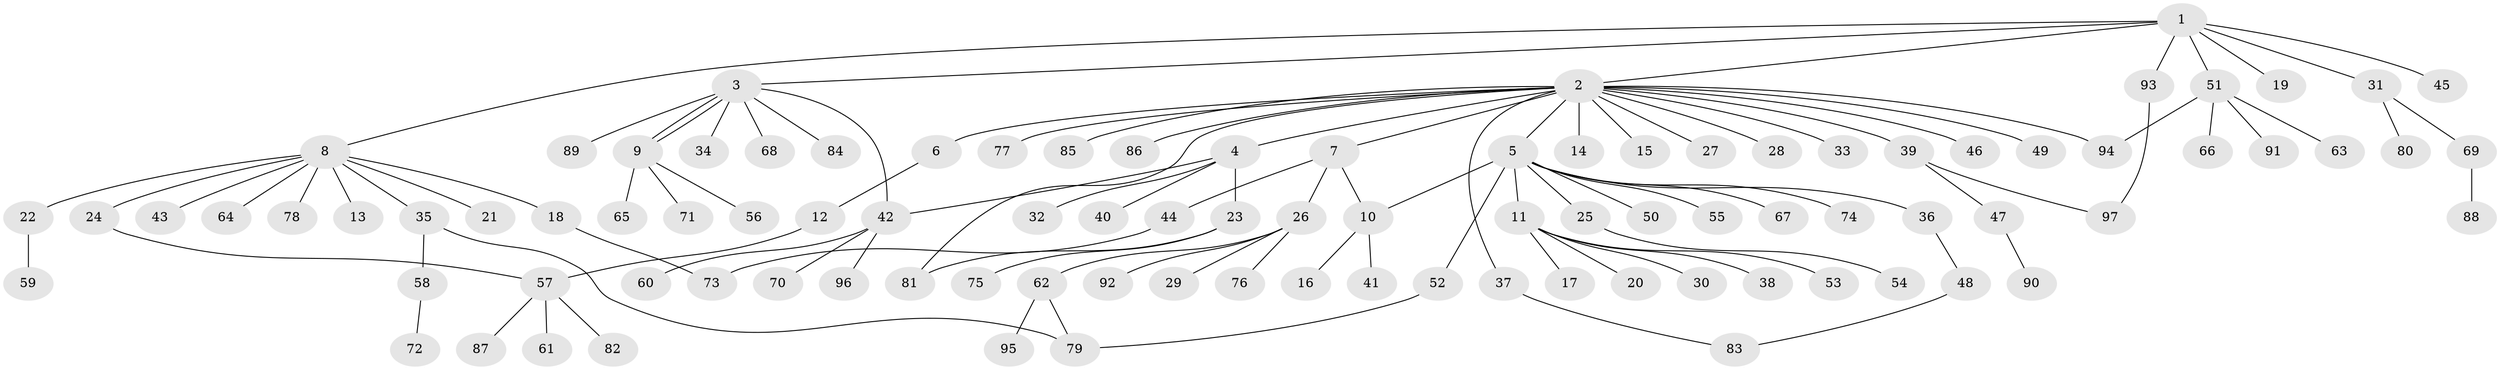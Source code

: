 // Generated by graph-tools (version 1.1) at 2025/25/03/09/25 03:25:59]
// undirected, 97 vertices, 107 edges
graph export_dot {
graph [start="1"]
  node [color=gray90,style=filled];
  1;
  2;
  3;
  4;
  5;
  6;
  7;
  8;
  9;
  10;
  11;
  12;
  13;
  14;
  15;
  16;
  17;
  18;
  19;
  20;
  21;
  22;
  23;
  24;
  25;
  26;
  27;
  28;
  29;
  30;
  31;
  32;
  33;
  34;
  35;
  36;
  37;
  38;
  39;
  40;
  41;
  42;
  43;
  44;
  45;
  46;
  47;
  48;
  49;
  50;
  51;
  52;
  53;
  54;
  55;
  56;
  57;
  58;
  59;
  60;
  61;
  62;
  63;
  64;
  65;
  66;
  67;
  68;
  69;
  70;
  71;
  72;
  73;
  74;
  75;
  76;
  77;
  78;
  79;
  80;
  81;
  82;
  83;
  84;
  85;
  86;
  87;
  88;
  89;
  90;
  91;
  92;
  93;
  94;
  95;
  96;
  97;
  1 -- 2;
  1 -- 3;
  1 -- 8;
  1 -- 19;
  1 -- 31;
  1 -- 45;
  1 -- 51;
  1 -- 93;
  2 -- 4;
  2 -- 5;
  2 -- 6;
  2 -- 7;
  2 -- 14;
  2 -- 15;
  2 -- 27;
  2 -- 28;
  2 -- 33;
  2 -- 37;
  2 -- 39;
  2 -- 46;
  2 -- 49;
  2 -- 77;
  2 -- 81;
  2 -- 85;
  2 -- 86;
  2 -- 94;
  3 -- 9;
  3 -- 9;
  3 -- 34;
  3 -- 42;
  3 -- 68;
  3 -- 84;
  3 -- 89;
  4 -- 23;
  4 -- 32;
  4 -- 40;
  4 -- 42;
  5 -- 10;
  5 -- 11;
  5 -- 25;
  5 -- 36;
  5 -- 50;
  5 -- 52;
  5 -- 55;
  5 -- 67;
  5 -- 74;
  6 -- 12;
  7 -- 10;
  7 -- 26;
  7 -- 44;
  8 -- 13;
  8 -- 18;
  8 -- 21;
  8 -- 22;
  8 -- 24;
  8 -- 35;
  8 -- 43;
  8 -- 64;
  8 -- 78;
  9 -- 56;
  9 -- 65;
  9 -- 71;
  10 -- 16;
  10 -- 41;
  11 -- 17;
  11 -- 20;
  11 -- 30;
  11 -- 38;
  11 -- 53;
  12 -- 57;
  18 -- 73;
  22 -- 59;
  23 -- 75;
  23 -- 81;
  24 -- 57;
  25 -- 54;
  26 -- 29;
  26 -- 62;
  26 -- 76;
  26 -- 92;
  31 -- 69;
  31 -- 80;
  35 -- 58;
  35 -- 79;
  36 -- 48;
  37 -- 83;
  39 -- 47;
  39 -- 97;
  42 -- 60;
  42 -- 70;
  42 -- 96;
  44 -- 73;
  47 -- 90;
  48 -- 83;
  51 -- 63;
  51 -- 66;
  51 -- 91;
  51 -- 94;
  52 -- 79;
  57 -- 61;
  57 -- 82;
  57 -- 87;
  58 -- 72;
  62 -- 79;
  62 -- 95;
  69 -- 88;
  93 -- 97;
}
